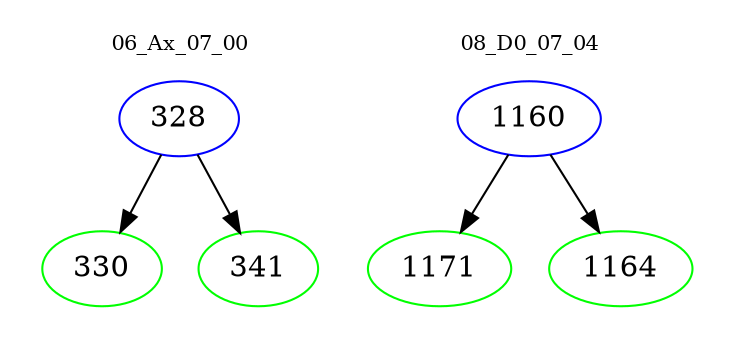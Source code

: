 digraph{
subgraph cluster_0 {
color = white
label = "06_Ax_07_00";
fontsize=10;
T0_328 [label="328", color="blue"]
T0_328 -> T0_330 [color="black"]
T0_330 [label="330", color="green"]
T0_328 -> T0_341 [color="black"]
T0_341 [label="341", color="green"]
}
subgraph cluster_1 {
color = white
label = "08_D0_07_04";
fontsize=10;
T1_1160 [label="1160", color="blue"]
T1_1160 -> T1_1171 [color="black"]
T1_1171 [label="1171", color="green"]
T1_1160 -> T1_1164 [color="black"]
T1_1164 [label="1164", color="green"]
}
}
